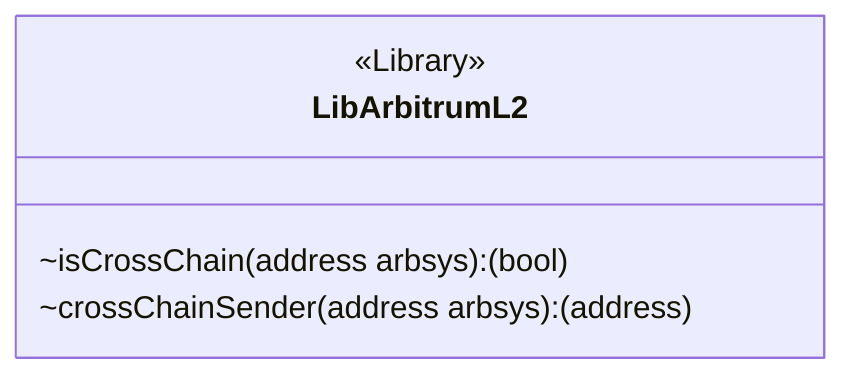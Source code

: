 classDiagram
  %% 753:975:0
  class LibArbitrumL2 {
    <<Library>>
    ~isCrossChain(address arbsys): (bool)
    ~crossChainSender(address arbsys): (address)
  }